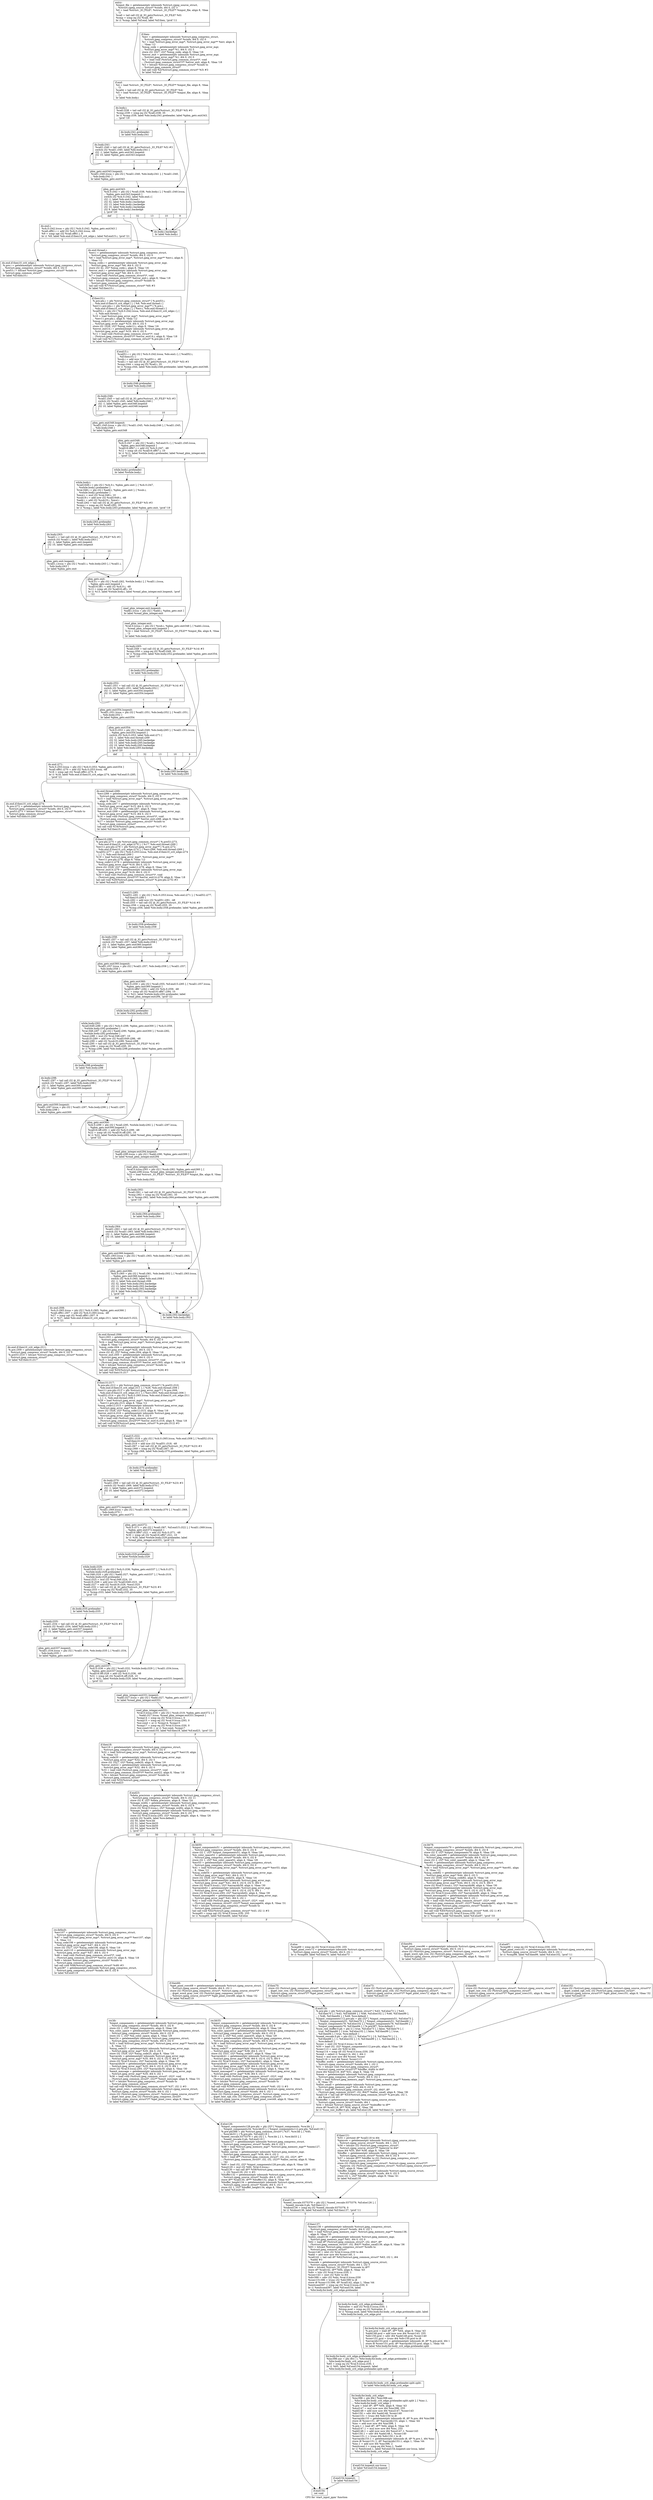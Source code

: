 digraph "CFG for 'start_input_ppm' function" {
	label="CFG for 'start_input_ppm' function";

	Node0x57e4550 [shape=record,label="{entry:\l  %input_file = getelementptr inbounds %struct.cjpeg_source_struct,\l... %struct.cjpeg_source_struct* %sinfo, i64 0, i32 3\l  %0 = load %struct._IO_FILE*, %struct._IO_FILE** %input_file, align 8, !tbaa\l... !3\l  %call = tail call i32 @_IO_getc(%struct._IO_FILE* %0)\l  %cmp = icmp eq i32 %call, 80\l  br i1 %cmp, label %if.end, label %if.then, !prof !11\l|{<s0>T|<s1>F}}"];
	Node0x57e4550:s0 -> Node0x57e5f10;
	Node0x57e4550:s1 -> Node0x57e5fc0;
	Node0x57e5fc0 [shape=record,label="{if.then:                                          \l  %err = getelementptr inbounds %struct.jpeg_compress_struct,\l... %struct.jpeg_compress_struct* %cinfo, i64 0, i32 0\l  %1 = load %struct.jpeg_error_mgr*, %struct.jpeg_error_mgr** %err, align 8,\l... !tbaa !12\l  %msg_code = getelementptr inbounds %struct.jpeg_error_mgr,\l... %struct.jpeg_error_mgr* %1, i64 0, i32 5\l  store i32 1027, i32* %msg_code, align 8, !tbaa !16\l  %error_exit = getelementptr inbounds %struct.jpeg_error_mgr,\l... %struct.jpeg_error_mgr* %1, i64 0, i32 0\l  %2 = load void (%struct.jpeg_common_struct*)*, void\l... (%struct.jpeg_common_struct*)** %error_exit, align 8, !tbaa !18\l  %3 = bitcast %struct.jpeg_compress_struct* %cinfo to\l... %struct.jpeg_common_struct*\l  tail call void %2(%struct.jpeg_common_struct* %3) #3\l  br label %if.end\l}"];
	Node0x57e5fc0 -> Node0x57e5f10;
	Node0x57e5f10 [shape=record,label="{if.end:                                           \l  %4 = load %struct._IO_FILE*, %struct._IO_FILE** %input_file, align 8, !tbaa\l... !3\l  %call4 = tail call i32 @_IO_getc(%struct._IO_FILE* %4)\l  %5 = load %struct._IO_FILE*, %struct._IO_FILE** %input_file, align 8, !tbaa\l... !3\l  br label %do.body.i\l}"];
	Node0x57e5f10 -> Node0x57e7330;
	Node0x57e7330 [shape=record,label="{do.body.i:                                        \l  %call.i338 = tail call i32 @_IO_getc(%struct._IO_FILE* %5) #3\l  %cmp.i339 = icmp eq i32 %call.i338, 35\l  br i1 %cmp.i339, label %do.body.i341.preheader, label %pbm_getc.exit343,\l... !prof !19\l|{<s0>T|<s1>F}}"];
	Node0x57e7330:s0 -> Node0x57e7770;
	Node0x57e7330:s1 -> Node0x57e77f0;
	Node0x57e7770 [shape=record,label="{do.body.i341.preheader:                           \l  br label %do.body.i341\l}"];
	Node0x57e7770 -> Node0x57e7ab0;
	Node0x57e7ab0 [shape=record,label="{do.body.i341:                                     \l  %call1.i340 = tail call i32 @_IO_getc(%struct._IO_FILE* %5) #3\l  switch i32 %call1.i340, label %do.body.i341 [\l    i32 -1, label %pbm_getc.exit343.loopexit\l    i32 10, label %pbm_getc.exit343.loopexit\l  ]\l|{<s0>def|<s1>-1|<s2>10}}"];
	Node0x57e7ab0:s0 -> Node0x57e7ab0;
	Node0x57e7ab0:s1 -> Node0x57e7d00;
	Node0x57e7ab0:s2 -> Node0x57e7d00;
	Node0x57e7d00 [shape=record,label="{pbm_getc.exit343.loopexit:                        \l  %call1.i340.lcssa = phi i32 [ %call1.i340, %do.body.i341 ], [ %call1.i340,\l... %do.body.i341 ]\l  br label %pbm_getc.exit343\l}"];
	Node0x57e7d00 -> Node0x57e77f0;
	Node0x57e77f0 [shape=record,label="{pbm_getc.exit343:                                 \l  %ch.0.i342 = phi i32 [ %call.i338, %do.body.i ], [ %call1.i340.lcssa,\l... %pbm_getc.exit343.loopexit ]\l  switch i32 %ch.0.i342, label %do.end.i [\l    i32 -1, label %do.end.thread.i\l    i32 32, label %do.body.i.backedge\l    i32 13, label %do.body.i.backedge\l    i32 10, label %do.body.i.backedge\l    i32 9, label %do.body.i.backedge\l  ], !prof !20\l|{<s0>def|<s1>-1|<s2>32|<s3>13|<s4>10|<s5>9}}"];
	Node0x57e77f0:s0 -> Node0x57e8060;
	Node0x57e77f0:s1 -> Node0x57e8110;
	Node0x57e77f0:s2 -> Node0x57e8260;
	Node0x57e77f0:s3 -> Node0x57e8260;
	Node0x57e77f0:s4 -> Node0x57e8260;
	Node0x57e77f0:s5 -> Node0x57e8260;
	Node0x57e8260 [shape=record,label="{do.body.i.backedge:                               \l  br label %do.body.i\l}"];
	Node0x57e8260 -> Node0x57e7330;
	Node0x57e8110 [shape=record,label="{do.end.thread.i:                                  \l  %err.i = getelementptr inbounds %struct.jpeg_compress_struct,\l... %struct.jpeg_compress_struct* %cinfo, i64 0, i32 0\l  %6 = load %struct.jpeg_error_mgr*, %struct.jpeg_error_mgr** %err.i, align 8,\l... !tbaa !12\l  %msg_code.i = getelementptr inbounds %struct.jpeg_error_mgr,\l... %struct.jpeg_error_mgr* %6, i64 0, i32 5\l  store i32 42, i32* %msg_code.i, align 8, !tbaa !16\l  %error_exit.i = getelementptr inbounds %struct.jpeg_error_mgr,\l... %struct.jpeg_error_mgr* %6, i64 0, i32 0\l  %7 = load void (%struct.jpeg_common_struct*)*, void\l... (%struct.jpeg_common_struct*)** %error_exit.i, align 8, !tbaa !18\l  %8 = bitcast %struct.jpeg_compress_struct* %cinfo to\l... %struct.jpeg_common_struct*\l  tail call void %7(%struct.jpeg_common_struct* %8) #3\l  br label %if.then10.i\l}"];
	Node0x57e8110 -> Node0x57e9ed0;
	Node0x57e8060 [shape=record,label="{do.end.i:                                         \l  %ch.0.i342.lcssa = phi i32 [ %ch.0.i342, %pbm_getc.exit343 ]\l  %call.off41.i = add i32 %ch.0.i342.lcssa, -48\l  %9 = icmp ugt i32 %call.off41.i, 9\l  br i1 %9, label %do.end.if.then10_crit_edge.i, label %if.end15.i, !prof !21\l|{<s0>T|<s1>F}}"];
	Node0x57e8060:s0 -> Node0x57ea210;
	Node0x57e8060:s1 -> Node0x57ea330;
	Node0x57ea210 [shape=record,label="{do.end.if.then10_crit_edge.i:                     \l  %.pre.i = getelementptr inbounds %struct.jpeg_compress_struct,\l... %struct.jpeg_compress_struct* %cinfo, i64 0, i32 0\l  %.pre53.i = bitcast %struct.jpeg_compress_struct* %cinfo to\l... %struct.jpeg_common_struct*\l  br label %if.then10.i\l}"];
	Node0x57ea210 -> Node0x57e9ed0;
	Node0x57e9ed0 [shape=record,label="{if.then10.i:                                      \l  %.pre-phi.i = phi %struct.jpeg_common_struct* [ %.pre53.i,\l... %do.end.if.then10_crit_edge.i ], [ %8, %do.end.thread.i ]\l  %err11.pre-phi.i = phi %struct.jpeg_error_mgr** [ %.pre.i,\l... %do.end.if.then10_crit_edge.i ], [ %err.i, %do.end.thread.i ]\l  %call52.i = phi i32 [ %ch.0.i342.lcssa, %do.end.if.then10_crit_edge.i ], [\l... -1, %do.end.thread.i ]\l  %10 = load %struct.jpeg_error_mgr*, %struct.jpeg_error_mgr**\l... %err11.pre-phi.i, align 8, !tbaa !12\l  %msg_code12.i = getelementptr inbounds %struct.jpeg_error_mgr,\l... %struct.jpeg_error_mgr* %10, i64 0, i32 5\l  store i32 1026, i32* %msg_code12.i, align 8, !tbaa !16\l  %error_exit14.i = getelementptr inbounds %struct.jpeg_error_mgr,\l... %struct.jpeg_error_mgr* %10, i64 0, i32 0\l  %11 = load void (%struct.jpeg_common_struct*)*, void\l... (%struct.jpeg_common_struct*)** %error_exit14.i, align 8, !tbaa !18\l  tail call void %11(%struct.jpeg_common_struct* %.pre-phi.i) #3\l  br label %if.end15.i\l}"];
	Node0x57e9ed0 -> Node0x57ea330;
	Node0x57ea330 [shape=record,label="{if.end15.i:                                       \l  %call51.i = phi i32 [ %ch.0.i342.lcssa, %do.end.i ], [ %call52.i,\l... %if.then10.i ]\l  %sub.i = add nsw i32 %call51.i, -48\l  %call.i = tail call i32 @_IO_getc(%struct._IO_FILE* %5) #3\l  %cmp.i344 = icmp eq i32 %call.i, 35\l  br i1 %cmp.i344, label %do.body.i346.preheader, label %pbm_getc.exit348,\l... !prof !19\l|{<s0>T|<s1>F}}"];
	Node0x57ea330:s0 -> Node0x57eb490;
	Node0x57ea330:s1 -> Node0x57eb590;
	Node0x57eb490 [shape=record,label="{do.body.i346.preheader:                           \l  br label %do.body.i346\l}"];
	Node0x57eb490 -> Node0x57ebd30;
	Node0x57ebd30 [shape=record,label="{do.body.i346:                                     \l  %call1.i345 = tail call i32 @_IO_getc(%struct._IO_FILE* %5) #3\l  switch i32 %call1.i345, label %do.body.i346 [\l    i32 -1, label %pbm_getc.exit348.loopexit\l    i32 10, label %pbm_getc.exit348.loopexit\l  ]\l|{<s0>def|<s1>-1|<s2>10}}"];
	Node0x57ebd30:s0 -> Node0x57ebd30;
	Node0x57ebd30:s1 -> Node0x57ebf40;
	Node0x57ebd30:s2 -> Node0x57ebf40;
	Node0x57ebf40 [shape=record,label="{pbm_getc.exit348.loopexit:                        \l  %call1.i345.lcssa = phi i32 [ %call1.i345, %do.body.i346 ], [ %call1.i345,\l... %do.body.i346 ]\l  br label %pbm_getc.exit348\l}"];
	Node0x57ebf40 -> Node0x57eb590;
	Node0x57eb590 [shape=record,label="{pbm_getc.exit348:                                 \l  %ch.0.i347 = phi i32 [ %call.i, %if.end15.i ], [ %call1.i345.lcssa,\l... %pbm_getc.exit348.loopexit ]\l  %call16.off47.i = add i32 %ch.0.i347, -48\l  %12 = icmp ult i32 %call16.off47.i, 10\l  br i1 %12, label %while.body.i.preheader, label %read_pbm_integer.exit,\l... !prof !22\l|{<s0>T|<s1>F}}"];
	Node0x57eb590:s0 -> Node0x57ec6a0;
	Node0x57eb590:s1 -> Node0x57ec780;
	Node0x57ec6a0 [shape=record,label="{while.body.i.preheader:                           \l  br label %while.body.i\l}"];
	Node0x57ec6a0 -> Node0x57eca20;
	Node0x57eca20 [shape=record,label="{while.body.i:                                     \l  %call1649.i = phi i32 [ %ch.0.i, %pbm_getc.exit ], [ %ch.0.i347,\l... %while.body.i.preheader ]\l  %val.048.i = phi i32 [ %add.i, %pbm_getc.exit ], [ %sub.i,\l... %while.body.i.preheader ]\l  %mul.i = mul i32 %val.048.i, 10\l  %sub19.i = add nsw i32 %call1649.i, -48\l  %add.i = add i32 %sub19.i, %mul.i\l  %call.i262 = tail call i32 @_IO_getc(%struct._IO_FILE* %5) #3\l  %cmp.i = icmp eq i32 %call.i262, 35\l  br i1 %cmp.i, label %do.body.i263.preheader, label %pbm_getc.exit, !prof !19\l|{<s0>T|<s1>F}}"];
	Node0x57eca20:s0 -> Node0x57ed200;
	Node0x57eca20:s1 -> Node0x57ecb10;
	Node0x57ed200 [shape=record,label="{do.body.i263.preheader:                           \l  br label %do.body.i263\l}"];
	Node0x57ed200 -> Node0x57ed330;
	Node0x57ed330 [shape=record,label="{do.body.i263:                                     \l  %call1.i = tail call i32 @_IO_getc(%struct._IO_FILE* %5) #3\l  switch i32 %call1.i, label %do.body.i263 [\l    i32 -1, label %pbm_getc.exit.loopexit\l    i32 10, label %pbm_getc.exit.loopexit\l  ]\l|{<s0>def|<s1>-1|<s2>10}}"];
	Node0x57ed330:s0 -> Node0x57ed330;
	Node0x57ed330:s1 -> Node0x57ed510;
	Node0x57ed330:s2 -> Node0x57ed510;
	Node0x57ed510 [shape=record,label="{pbm_getc.exit.loopexit:                           \l  %call1.i.lcssa = phi i32 [ %call1.i, %do.body.i263 ], [ %call1.i,\l... %do.body.i263 ]\l  br label %pbm_getc.exit\l}"];
	Node0x57ed510 -> Node0x57ecb10;
	Node0x57ecb10 [shape=record,label="{pbm_getc.exit:                                    \l  %ch.0.i = phi i32 [ %call.i262, %while.body.i ], [ %call1.i.lcssa,\l... %pbm_getc.exit.loopexit ]\l  %call16.off.i = add i32 %ch.0.i, -48\l  %13 = icmp ult i32 %call16.off.i, 10\l  br i1 %13, label %while.body.i, label %read_pbm_integer.exit.loopexit, !prof\l... !22\l|{<s0>T|<s1>F}}"];
	Node0x57ecb10:s0 -> Node0x57eca20;
	Node0x57ecb10:s1 -> Node0x57ed910;
	Node0x57ed910 [shape=record,label="{read_pbm_integer.exit.loopexit:                   \l  %add.i.lcssa = phi i32 [ %add.i, %pbm_getc.exit ]\l  br label %read_pbm_integer.exit\l}"];
	Node0x57ed910 -> Node0x57ec780;
	Node0x57ec780 [shape=record,label="{read_pbm_integer.exit:                            \l  %val.0.lcssa.i = phi i32 [ %sub.i, %pbm_getc.exit348 ], [ %add.i.lcssa,\l... %read_pbm_integer.exit.loopexit ]\l  %14 = load %struct._IO_FILE*, %struct._IO_FILE** %input_file, align 8, !tbaa\l... !3\l  br label %do.body.i265\l}"];
	Node0x57ec780 -> Node0x57ee170;
	Node0x57ee170 [shape=record,label="{do.body.i265:                                     \l  %call.i349 = tail call i32 @_IO_getc(%struct._IO_FILE* %14) #3\l  %cmp.i350 = icmp eq i32 %call.i349, 35\l  br i1 %cmp.i350, label %do.body.i352.preheader, label %pbm_getc.exit354,\l... !prof !19\l|{<s0>T|<s1>F}}"];
	Node0x57ee170:s0 -> Node0x57ee470;
	Node0x57ee170:s1 -> Node0x57ee4f0;
	Node0x57ee470 [shape=record,label="{do.body.i352.preheader:                           \l  br label %do.body.i352\l}"];
	Node0x57ee470 -> Node0x57ee680;
	Node0x57ee680 [shape=record,label="{do.body.i352:                                     \l  %call1.i351 = tail call i32 @_IO_getc(%struct._IO_FILE* %14) #3\l  switch i32 %call1.i351, label %do.body.i352 [\l    i32 -1, label %pbm_getc.exit354.loopexit\l    i32 10, label %pbm_getc.exit354.loopexit\l  ]\l|{<s0>def|<s1>-1|<s2>10}}"];
	Node0x57ee680:s0 -> Node0x57ee680;
	Node0x57ee680:s1 -> Node0x57ee890;
	Node0x57ee680:s2 -> Node0x57ee890;
	Node0x57ee890 [shape=record,label="{pbm_getc.exit354.loopexit:                        \l  %call1.i351.lcssa = phi i32 [ %call1.i351, %do.body.i352 ], [ %call1.i351,\l... %do.body.i352 ]\l  br label %pbm_getc.exit354\l}"];
	Node0x57ee890 -> Node0x57ee4f0;
	Node0x57ee4f0 [shape=record,label="{pbm_getc.exit354:                                 \l  %ch.0.i353 = phi i32 [ %call.i349, %do.body.i265 ], [ %call1.i351.lcssa,\l... %pbm_getc.exit354.loopexit ]\l  switch i32 %ch.0.i353, label %do.end.i271 [\l    i32 -1, label %do.end.thread.i269\l    i32 32, label %do.body.i265.backedge\l    i32 13, label %do.body.i265.backedge\l    i32 10, label %do.body.i265.backedge\l    i32 9, label %do.body.i265.backedge\l  ], !prof !20\l|{<s0>def|<s1>-1|<s2>32|<s3>13|<s4>10|<s5>9}}"];
	Node0x57ee4f0:s0 -> Node0x57eebb0;
	Node0x57ee4f0:s1 -> Node0x57eec90;
	Node0x57ee4f0:s2 -> Node0x57ea860;
	Node0x57ee4f0:s3 -> Node0x57ea860;
	Node0x57ee4f0:s4 -> Node0x57ea860;
	Node0x57ee4f0:s5 -> Node0x57ea860;
	Node0x57ea860 [shape=record,label="{do.body.i265.backedge:                            \l  br label %do.body.i265\l}"];
	Node0x57ea860 -> Node0x57ee170;
	Node0x57eec90 [shape=record,label="{do.end.thread.i269:                               \l  %err.i266 = getelementptr inbounds %struct.jpeg_compress_struct,\l... %struct.jpeg_compress_struct* %cinfo, i64 0, i32 0\l  %15 = load %struct.jpeg_error_mgr*, %struct.jpeg_error_mgr** %err.i266,\l... align 8, !tbaa !12\l  %msg_code.i267 = getelementptr inbounds %struct.jpeg_error_mgr,\l... %struct.jpeg_error_mgr* %15, i64 0, i32 5\l  store i32 42, i32* %msg_code.i267, align 8, !tbaa !16\l  %error_exit.i268 = getelementptr inbounds %struct.jpeg_error_mgr,\l... %struct.jpeg_error_mgr* %15, i64 0, i32 0\l  %16 = load void (%struct.jpeg_common_struct*)*, void\l... (%struct.jpeg_common_struct*)** %error_exit.i268, align 8, !tbaa !18\l  %17 = bitcast %struct.jpeg_compress_struct* %cinfo to\l... %struct.jpeg_common_struct*\l  tail call void %16(%struct.jpeg_common_struct* %17) #3\l  br label %if.then10.i280\l}"];
	Node0x57eec90 -> Node0x57f0330;
	Node0x57eebb0 [shape=record,label="{do.end.i271:                                      \l  %ch.0.i353.lcssa = phi i32 [ %ch.0.i353, %pbm_getc.exit354 ]\l  %call.off41.i270 = add i32 %ch.0.i353.lcssa, -48\l  %18 = icmp ugt i32 %call.off41.i270, 9\l  br i1 %18, label %do.end.if.then10_crit_edge.i274, label %if.end15.i285,\l... !prof !21\l|{<s0>T|<s1>F}}"];
	Node0x57eebb0:s0 -> Node0x57f05a0;
	Node0x57eebb0:s1 -> Node0x57f06c0;
	Node0x57f05a0 [shape=record,label="{do.end.if.then10_crit_edge.i274:                  \l  %.pre.i272 = getelementptr inbounds %struct.jpeg_compress_struct,\l... %struct.jpeg_compress_struct* %cinfo, i64 0, i32 0\l  %.pre53.i273 = bitcast %struct.jpeg_compress_struct* %cinfo to\l... %struct.jpeg_common_struct*\l  br label %if.then10.i280\l}"];
	Node0x57f05a0 -> Node0x57f0330;
	Node0x57f0330 [shape=record,label="{if.then10.i280:                                   \l  %.pre-phi.i275 = phi %struct.jpeg_common_struct* [ %.pre53.i273,\l... %do.end.if.then10_crit_edge.i274 ], [ %17, %do.end.thread.i269 ]\l  %err11.pre-phi.i276 = phi %struct.jpeg_error_mgr** [ %.pre.i272,\l... %do.end.if.then10_crit_edge.i274 ], [ %err.i266, %do.end.thread.i269 ]\l  %call52.i277 = phi i32 [ %ch.0.i353.lcssa, %do.end.if.then10_crit_edge.i274\l... ], [ -1, %do.end.thread.i269 ]\l  %19 = load %struct.jpeg_error_mgr*, %struct.jpeg_error_mgr**\l... %err11.pre-phi.i276, align 8, !tbaa !12\l  %msg_code12.i278 = getelementptr inbounds %struct.jpeg_error_mgr,\l... %struct.jpeg_error_mgr* %19, i64 0, i32 5\l  store i32 1026, i32* %msg_code12.i278, align 8, !tbaa !16\l  %error_exit14.i279 = getelementptr inbounds %struct.jpeg_error_mgr,\l... %struct.jpeg_error_mgr* %19, i64 0, i32 0\l  %20 = load void (%struct.jpeg_common_struct*)*, void\l... (%struct.jpeg_common_struct*)** %error_exit14.i279, align 8, !tbaa !18\l  tail call void %20(%struct.jpeg_common_struct* %.pre-phi.i275) #3\l  br label %if.end15.i285\l}"];
	Node0x57f0330 -> Node0x57f06c0;
	Node0x57f06c0 [shape=record,label="{if.end15.i285:                                    \l  %call51.i281 = phi i32 [ %ch.0.i353.lcssa, %do.end.i271 ], [ %call52.i277,\l... %if.then10.i280 ]\l  %sub.i282 = add nsw i32 %call51.i281, -48\l  %call.i355 = tail call i32 @_IO_getc(%struct._IO_FILE* %14) #3\l  %cmp.i356 = icmp eq i32 %call.i355, 35\l  br i1 %cmp.i356, label %do.body.i358.preheader, label %pbm_getc.exit360,\l... !prof !19\l|{<s0>T|<s1>F}}"];
	Node0x57f06c0:s0 -> Node0x57f1f00;
	Node0x57f06c0:s1 -> Node0x57f1fe0;
	Node0x57f1f00 [shape=record,label="{do.body.i358.preheader:                           \l  br label %do.body.i358\l}"];
	Node0x57f1f00 -> Node0x57f2170;
	Node0x57f2170 [shape=record,label="{do.body.i358:                                     \l  %call1.i357 = tail call i32 @_IO_getc(%struct._IO_FILE* %14) #3\l  switch i32 %call1.i357, label %do.body.i358 [\l    i32 -1, label %pbm_getc.exit360.loopexit\l    i32 10, label %pbm_getc.exit360.loopexit\l  ]\l|{<s0>def|<s1>-1|<s2>10}}"];
	Node0x57f2170:s0 -> Node0x57f2170;
	Node0x57f2170:s1 -> Node0x57f2380;
	Node0x57f2170:s2 -> Node0x57f2380;
	Node0x57f2380 [shape=record,label="{pbm_getc.exit360.loopexit:                        \l  %call1.i357.lcssa = phi i32 [ %call1.i357, %do.body.i358 ], [ %call1.i357,\l... %do.body.i358 ]\l  br label %pbm_getc.exit360\l}"];
	Node0x57f2380 -> Node0x57f1fe0;
	Node0x57f1fe0 [shape=record,label="{pbm_getc.exit360:                                 \l  %ch.0.i359 = phi i32 [ %call.i355, %if.end15.i285 ], [ %call1.i357.lcssa,\l... %pbm_getc.exit360.loopexit ]\l  %call16.off47.i284 = add i32 %ch.0.i359, -48\l  %21 = icmp ult i32 %call16.off47.i284, 10\l  br i1 %21, label %while.body.i292.preheader, label\l... %read_pbm_integer.exit294, !prof !22\l|{<s0>T|<s1>F}}"];
	Node0x57f1fe0:s0 -> Node0x57f2800;
	Node0x57f1fe0:s1 -> Node0x57f2920;
	Node0x57f2800 [shape=record,label="{while.body.i292.preheader:                        \l  br label %while.body.i292\l}"];
	Node0x57f2800 -> Node0x57f2ad0;
	Node0x57f2ad0 [shape=record,label="{while.body.i292:                                  \l  %call1649.i286 = phi i32 [ %ch.0.i299, %pbm_getc.exit300 ], [ %ch.0.i359,\l... %while.body.i292.preheader ]\l  %val.048.i287 = phi i32 [ %add.i290, %pbm_getc.exit300 ], [ %sub.i282,\l... %while.body.i292.preheader ]\l  %mul.i288 = mul i32 %val.048.i287, 10\l  %sub19.i289 = add nsw i32 %call1649.i286, -48\l  %add.i290 = add i32 %sub19.i289, %mul.i288\l  %call.i295 = tail call i32 @_IO_getc(%struct._IO_FILE* %14) #3\l  %cmp.i296 = icmp eq i32 %call.i295, 35\l  br i1 %cmp.i296, label %do.body.i298.preheader, label %pbm_getc.exit300,\l... !prof !19\l|{<s0>T|<s1>F}}"];
	Node0x57f2ad0:s0 -> Node0x57f32c0;
	Node0x57f2ad0:s1 -> Node0x57f2bc0;
	Node0x57f32c0 [shape=record,label="{do.body.i298.preheader:                           \l  br label %do.body.i298\l}"];
	Node0x57f32c0 -> Node0x57f33d0;
	Node0x57f33d0 [shape=record,label="{do.body.i298:                                     \l  %call1.i297 = tail call i32 @_IO_getc(%struct._IO_FILE* %14) #3\l  switch i32 %call1.i297, label %do.body.i298 [\l    i32 -1, label %pbm_getc.exit300.loopexit\l    i32 10, label %pbm_getc.exit300.loopexit\l  ]\l|{<s0>def|<s1>-1|<s2>10}}"];
	Node0x57f33d0:s0 -> Node0x57f33d0;
	Node0x57f33d0:s1 -> Node0x57f35e0;
	Node0x57f33d0:s2 -> Node0x57f35e0;
	Node0x57f35e0 [shape=record,label="{pbm_getc.exit300.loopexit:                        \l  %call1.i297.lcssa = phi i32 [ %call1.i297, %do.body.i298 ], [ %call1.i297,\l... %do.body.i298 ]\l  br label %pbm_getc.exit300\l}"];
	Node0x57f35e0 -> Node0x57f2bc0;
	Node0x57f2bc0 [shape=record,label="{pbm_getc.exit300:                                 \l  %ch.0.i299 = phi i32 [ %call.i295, %while.body.i292 ], [ %call1.i297.lcssa,\l... %pbm_getc.exit300.loopexit ]\l  %call16.off.i291 = add i32 %ch.0.i299, -48\l  %22 = icmp ult i32 %call16.off.i291, 10\l  br i1 %22, label %while.body.i292, label %read_pbm_integer.exit294.loopexit,\l... !prof !22\l|{<s0>T|<s1>F}}"];
	Node0x57f2bc0:s0 -> Node0x57f2ad0;
	Node0x57f2bc0:s1 -> Node0x57f39c0;
	Node0x57f39c0 [shape=record,label="{read_pbm_integer.exit294.loopexit:                \l  %add.i290.lcssa = phi i32 [ %add.i290, %pbm_getc.exit300 ]\l  br label %read_pbm_integer.exit294\l}"];
	Node0x57f39c0 -> Node0x57f2920;
	Node0x57f2920 [shape=record,label="{read_pbm_integer.exit294:                         \l  %val.0.lcssa.i293 = phi i32 [ %sub.i282, %pbm_getc.exit360 ], [\l... %add.i290.lcssa, %read_pbm_integer.exit294.loopexit ]\l  %23 = load %struct._IO_FILE*, %struct._IO_FILE** %input_file, align 8, !tbaa\l... !3\l  br label %do.body.i302\l}"];
	Node0x57f2920 -> Node0x57f3c10;
	Node0x57f3c10 [shape=record,label="{do.body.i302:                                     \l  %call.i361 = tail call i32 @_IO_getc(%struct._IO_FILE* %23) #3\l  %cmp.i362 = icmp eq i32 %call.i361, 35\l  br i1 %cmp.i362, label %do.body.i364.preheader, label %pbm_getc.exit366,\l... !prof !19\l|{<s0>T|<s1>F}}"];
	Node0x57f3c10:s0 -> Node0x57f3ee0;
	Node0x57f3c10:s1 -> Node0x57f3f60;
	Node0x57f3ee0 [shape=record,label="{do.body.i364.preheader:                           \l  br label %do.body.i364\l}"];
	Node0x57f3ee0 -> Node0x57f40f0;
	Node0x57f40f0 [shape=record,label="{do.body.i364:                                     \l  %call1.i363 = tail call i32 @_IO_getc(%struct._IO_FILE* %23) #3\l  switch i32 %call1.i363, label %do.body.i364 [\l    i32 -1, label %pbm_getc.exit366.loopexit\l    i32 10, label %pbm_getc.exit366.loopexit\l  ]\l|{<s0>def|<s1>-1|<s2>10}}"];
	Node0x57f40f0:s0 -> Node0x57f40f0;
	Node0x57f40f0:s1 -> Node0x57f4300;
	Node0x57f40f0:s2 -> Node0x57f4300;
	Node0x57f4300 [shape=record,label="{pbm_getc.exit366.loopexit:                        \l  %call1.i363.lcssa = phi i32 [ %call1.i363, %do.body.i364 ], [ %call1.i363,\l... %do.body.i364 ]\l  br label %pbm_getc.exit366\l}"];
	Node0x57f4300 -> Node0x57f3f60;
	Node0x57f3f60 [shape=record,label="{pbm_getc.exit366:                                 \l  %ch.0.i365 = phi i32 [ %call.i361, %do.body.i302 ], [ %call1.i363.lcssa,\l... %pbm_getc.exit366.loopexit ]\l  switch i32 %ch.0.i365, label %do.end.i308 [\l    i32 -1, label %do.end.thread.i306\l    i32 32, label %do.body.i302.backedge\l    i32 13, label %do.body.i302.backedge\l    i32 10, label %do.body.i302.backedge\l    i32 9, label %do.body.i302.backedge\l  ], !prof !20\l|{<s0>def|<s1>-1|<s2>32|<s3>13|<s4>10|<s5>9}}"];
	Node0x57f3f60:s0 -> Node0x57f4620;
	Node0x57f3f60:s1 -> Node0x57f4700;
	Node0x57f3f60:s2 -> Node0x57f47e0;
	Node0x57f3f60:s3 -> Node0x57f47e0;
	Node0x57f3f60:s4 -> Node0x57f47e0;
	Node0x57f3f60:s5 -> Node0x57f47e0;
	Node0x57f47e0 [shape=record,label="{do.body.i302.backedge:                            \l  br label %do.body.i302\l}"];
	Node0x57f47e0 -> Node0x57f3c10;
	Node0x57f4700 [shape=record,label="{do.end.thread.i306:                               \l  %err.i303 = getelementptr inbounds %struct.jpeg_compress_struct,\l... %struct.jpeg_compress_struct* %cinfo, i64 0, i32 0\l  %24 = load %struct.jpeg_error_mgr*, %struct.jpeg_error_mgr** %err.i303,\l... align 8, !tbaa !12\l  %msg_code.i304 = getelementptr inbounds %struct.jpeg_error_mgr,\l... %struct.jpeg_error_mgr* %24, i64 0, i32 5\l  store i32 42, i32* %msg_code.i304, align 8, !tbaa !16\l  %error_exit.i305 = getelementptr inbounds %struct.jpeg_error_mgr,\l... %struct.jpeg_error_mgr* %24, i64 0, i32 0\l  %25 = load void (%struct.jpeg_common_struct*)*, void\l... (%struct.jpeg_common_struct*)** %error_exit.i305, align 8, !tbaa !18\l  %26 = bitcast %struct.jpeg_compress_struct* %cinfo to\l... %struct.jpeg_common_struct*\l  tail call void %25(%struct.jpeg_common_struct* %26) #3\l  br label %if.then10.i317\l}"];
	Node0x57f4700 -> Node0x57f4eb0;
	Node0x57f4620 [shape=record,label="{do.end.i308:                                      \l  %ch.0.i365.lcssa = phi i32 [ %ch.0.i365, %pbm_getc.exit366 ]\l  %call.off41.i307 = add i32 %ch.0.i365.lcssa, -48\l  %27 = icmp ugt i32 %call.off41.i307, 9\l  br i1 %27, label %do.end.if.then10_crit_edge.i311, label %if.end15.i322,\l... !prof !21\l|{<s0>T|<s1>F}}"];
	Node0x57f4620:s0 -> Node0x57f5180;
	Node0x57f4620:s1 -> Node0x57f52a0;
	Node0x57f5180 [shape=record,label="{do.end.if.then10_crit_edge.i311:                  \l  %.pre.i309 = getelementptr inbounds %struct.jpeg_compress_struct,\l... %struct.jpeg_compress_struct* %cinfo, i64 0, i32 0\l  %.pre53.i310 = bitcast %struct.jpeg_compress_struct* %cinfo to\l... %struct.jpeg_common_struct*\l  br label %if.then10.i317\l}"];
	Node0x57f5180 -> Node0x57f4eb0;
	Node0x57f4eb0 [shape=record,label="{if.then10.i317:                                   \l  %.pre-phi.i312 = phi %struct.jpeg_common_struct* [ %.pre53.i310,\l... %do.end.if.then10_crit_edge.i311 ], [ %26, %do.end.thread.i306 ]\l  %err11.pre-phi.i313 = phi %struct.jpeg_error_mgr** [ %.pre.i309,\l... %do.end.if.then10_crit_edge.i311 ], [ %err.i303, %do.end.thread.i306 ]\l  %call52.i314 = phi i32 [ %ch.0.i365.lcssa, %do.end.if.then10_crit_edge.i311\l... ], [ -1, %do.end.thread.i306 ]\l  %28 = load %struct.jpeg_error_mgr*, %struct.jpeg_error_mgr**\l... %err11.pre-phi.i313, align 8, !tbaa !12\l  %msg_code12.i315 = getelementptr inbounds %struct.jpeg_error_mgr,\l... %struct.jpeg_error_mgr* %28, i64 0, i32 5\l  store i32 1026, i32* %msg_code12.i315, align 8, !tbaa !16\l  %error_exit14.i316 = getelementptr inbounds %struct.jpeg_error_mgr,\l... %struct.jpeg_error_mgr* %28, i64 0, i32 0\l  %29 = load void (%struct.jpeg_common_struct*)*, void\l... (%struct.jpeg_common_struct*)** %error_exit14.i316, align 8, !tbaa !18\l  tail call void %29(%struct.jpeg_common_struct* %.pre-phi.i312) #3\l  br label %if.end15.i322\l}"];
	Node0x57f4eb0 -> Node0x57f52a0;
	Node0x57f52a0 [shape=record,label="{if.end15.i322:                                    \l  %call51.i318 = phi i32 [ %ch.0.i365.lcssa, %do.end.i308 ], [ %call52.i314,\l... %if.then10.i317 ]\l  %sub.i319 = add nsw i32 %call51.i318, -48\l  %call.i367 = tail call i32 @_IO_getc(%struct._IO_FILE* %23) #3\l  %cmp.i368 = icmp eq i32 %call.i367, 35\l  br i1 %cmp.i368, label %do.body.i370.preheader, label %pbm_getc.exit372,\l... !prof !19\l|{<s0>T|<s1>F}}"];
	Node0x57f52a0:s0 -> Node0x57e32f0;
	Node0x57f52a0:s1 -> Node0x57e33d0;
	Node0x57e32f0 [shape=record,label="{do.body.i370.preheader:                           \l  br label %do.body.i370\l}"];
	Node0x57e32f0 -> Node0x57e3560;
	Node0x57e3560 [shape=record,label="{do.body.i370:                                     \l  %call1.i369 = tail call i32 @_IO_getc(%struct._IO_FILE* %23) #3\l  switch i32 %call1.i369, label %do.body.i370 [\l    i32 -1, label %pbm_getc.exit372.loopexit\l    i32 10, label %pbm_getc.exit372.loopexit\l  ]\l|{<s0>def|<s1>-1|<s2>10}}"];
	Node0x57e3560:s0 -> Node0x57e3560;
	Node0x57e3560:s1 -> Node0x57e3770;
	Node0x57e3560:s2 -> Node0x57e3770;
	Node0x57e3770 [shape=record,label="{pbm_getc.exit372.loopexit:                        \l  %call1.i369.lcssa = phi i32 [ %call1.i369, %do.body.i370 ], [ %call1.i369,\l... %do.body.i370 ]\l  br label %pbm_getc.exit372\l}"];
	Node0x57e3770 -> Node0x57e33d0;
	Node0x57e33d0 [shape=record,label="{pbm_getc.exit372:                                 \l  %ch.0.i371 = phi i32 [ %call.i367, %if.end15.i322 ], [ %call1.i369.lcssa,\l... %pbm_getc.exit372.loopexit ]\l  %call16.off47.i321 = add i32 %ch.0.i371, -48\l  %30 = icmp ult i32 %call16.off47.i321, 10\l  br i1 %30, label %while.body.i329.preheader, label\l... %read_pbm_integer.exit331, !prof !22\l|{<s0>T|<s1>F}}"];
	Node0x57e33d0:s0 -> Node0x57e3bf0;
	Node0x57e33d0:s1 -> Node0x57e3d10;
	Node0x57e3bf0 [shape=record,label="{while.body.i329.preheader:                        \l  br label %while.body.i329\l}"];
	Node0x57e3bf0 -> Node0x57f7aa0;
	Node0x57f7aa0 [shape=record,label="{while.body.i329:                                  \l  %call1649.i323 = phi i32 [ %ch.0.i336, %pbm_getc.exit337 ], [ %ch.0.i371,\l... %while.body.i329.preheader ]\l  %val.048.i324 = phi i32 [ %add.i327, %pbm_getc.exit337 ], [ %sub.i319,\l... %while.body.i329.preheader ]\l  %mul.i325 = mul i32 %val.048.i324, 10\l  %sub19.i326 = add nsw i32 %call1649.i323, -48\l  %add.i327 = add i32 %sub19.i326, %mul.i325\l  %call.i332 = tail call i32 @_IO_getc(%struct._IO_FILE* %23) #3\l  %cmp.i333 = icmp eq i32 %call.i332, 35\l  br i1 %cmp.i333, label %do.body.i335.preheader, label %pbm_getc.exit337,\l... !prof !19\l|{<s0>T|<s1>F}}"];
	Node0x57f7aa0:s0 -> Node0x57ef240;
	Node0x57f7aa0:s1 -> Node0x57f7b90;
	Node0x57ef240 [shape=record,label="{do.body.i335.preheader:                           \l  br label %do.body.i335\l}"];
	Node0x57ef240 -> Node0x57ef350;
	Node0x57ef350 [shape=record,label="{do.body.i335:                                     \l  %call1.i334 = tail call i32 @_IO_getc(%struct._IO_FILE* %23) #3\l  switch i32 %call1.i334, label %do.body.i335 [\l    i32 -1, label %pbm_getc.exit337.loopexit\l    i32 10, label %pbm_getc.exit337.loopexit\l  ]\l|{<s0>def|<s1>-1|<s2>10}}"];
	Node0x57ef350:s0 -> Node0x57ef350;
	Node0x57ef350:s1 -> Node0x57ef560;
	Node0x57ef350:s2 -> Node0x57ef560;
	Node0x57ef560 [shape=record,label="{pbm_getc.exit337.loopexit:                        \l  %call1.i334.lcssa = phi i32 [ %call1.i334, %do.body.i335 ], [ %call1.i334,\l... %do.body.i335 ]\l  br label %pbm_getc.exit337\l}"];
	Node0x57ef560 -> Node0x57f7b90;
	Node0x57f7b90 [shape=record,label="{pbm_getc.exit337:                                 \l  %ch.0.i336 = phi i32 [ %call.i332, %while.body.i329 ], [ %call1.i334.lcssa,\l... %pbm_getc.exit337.loopexit ]\l  %call16.off.i328 = add i32 %ch.0.i336, -48\l  %31 = icmp ult i32 %call16.off.i328, 10\l  br i1 %31, label %while.body.i329, label %read_pbm_integer.exit331.loopexit,\l... !prof !22\l|{<s0>T|<s1>F}}"];
	Node0x57f7b90:s0 -> Node0x57f7aa0;
	Node0x57f7b90:s1 -> Node0x57ef940;
	Node0x57ef940 [shape=record,label="{read_pbm_integer.exit331.loopexit:                \l  %add.i327.lcssa = phi i32 [ %add.i327, %pbm_getc.exit337 ]\l  br label %read_pbm_integer.exit331\l}"];
	Node0x57ef940 -> Node0x57e3d10;
	Node0x57e3d10 [shape=record,label="{read_pbm_integer.exit331:                         \l  %val.0.lcssa.i330 = phi i32 [ %sub.i319, %pbm_getc.exit372 ], [\l... %add.i327.lcssa, %read_pbm_integer.exit331.loopexit ]\l  %cmp14 = icmp eq i32 %val.0.lcssa.i, 0\l  %cmp15 = icmp eq i32 %val.0.lcssa.i293, 0\l  %or.cond = or i1 %cmp14, %cmp15\l  %cmp17 = icmp eq i32 %val.0.lcssa.i330, 0\l  %or.cond155 = or i1 %or.cond, %cmp17\l  br i1 %or.cond155, label %if.then18, label %if.end23, !prof !23\l|{<s0>T|<s1>F}}"];
	Node0x57e3d10:s0 -> Node0x57f10c0;
	Node0x57e3d10:s1 -> Node0x57f11a0;
	Node0x57f10c0 [shape=record,label="{if.then18:                                        \l  %err19 = getelementptr inbounds %struct.jpeg_compress_struct,\l... %struct.jpeg_compress_struct* %cinfo, i64 0, i32 0\l  %32 = load %struct.jpeg_error_mgr*, %struct.jpeg_error_mgr** %err19, align\l... 8, !tbaa !12\l  %msg_code20 = getelementptr inbounds %struct.jpeg_error_mgr,\l... %struct.jpeg_error_mgr* %32, i64 0, i32 5\l  store i32 1027, i32* %msg_code20, align 8, !tbaa !16\l  %error_exit22 = getelementptr inbounds %struct.jpeg_error_mgr,\l... %struct.jpeg_error_mgr* %32, i64 0, i32 0\l  %33 = load void (%struct.jpeg_common_struct*)*, void\l... (%struct.jpeg_common_struct*)** %error_exit22, align 8, !tbaa !18\l  %34 = bitcast %struct.jpeg_compress_struct* %cinfo to\l... %struct.jpeg_common_struct*\l  tail call void %33(%struct.jpeg_common_struct* %34) #3\l  br label %if.end23\l}"];
	Node0x57f10c0 -> Node0x57f11a0;
	Node0x57f11a0 [shape=record,label="{if.end23:                                         \l  %data_precision = getelementptr inbounds %struct.jpeg_compress_struct,\l... %struct.jpeg_compress_struct* %cinfo, i64 0, i32 11\l  store i32 8, i32* %data_precision, align 8, !tbaa !24\l  %image_width = getelementptr inbounds %struct.jpeg_compress_struct,\l... %struct.jpeg_compress_struct* %cinfo, i64 0, i32 6\l  store i32 %val.0.lcssa.i, i32* %image_width, align 8, !tbaa !25\l  %image_height = getelementptr inbounds %struct.jpeg_compress_struct,\l... %struct.jpeg_compress_struct* %cinfo, i64 0, i32 7\l  store i32 %val.0.lcssa.i293, i32* %image_height, align 4, !tbaa !26\l  switch i32 %call4, label %sw.default [\l    i32 50, label %sw.bb\l    i32 51, label %sw.bb33\l    i32 53, label %sw.bb50\l    i32 54, label %sw.bb78\l  ], !prof !27\l|{<s0>def|<s1>50|<s2>51|<s3>53|<s4>54}}"];
	Node0x57f11a0:s0 -> Node0x57fbc40;
	Node0x57f11a0:s1 -> Node0x57fbcd0;
	Node0x57f11a0:s2 -> Node0x57fbde0;
	Node0x57f11a0:s3 -> Node0x57fbef0;
	Node0x57f11a0:s4 -> Node0x57fc000;
	Node0x57fbcd0 [shape=record,label="{sw.bb:                                            \l  %input_components = getelementptr inbounds %struct.jpeg_compress_struct,\l... %struct.jpeg_compress_struct* %cinfo, i64 0, i32 8\l  store i32 1, i32* %input_components, align 8, !tbaa !28\l  %in_color_space = getelementptr inbounds %struct.jpeg_compress_struct,\l... %struct.jpeg_compress_struct* %cinfo, i64 0, i32 9\l  store i32 1, i32* %in_color_space, align 4, !tbaa !29\l  %err24 = getelementptr inbounds %struct.jpeg_compress_struct,\l... %struct.jpeg_compress_struct* %cinfo, i64 0, i32 0\l  %35 = load %struct.jpeg_error_mgr*, %struct.jpeg_error_mgr** %err24, align\l... 8, !tbaa !12\l  %msg_code25 = getelementptr inbounds %struct.jpeg_error_mgr,\l... %struct.jpeg_error_mgr* %35, i64 0, i32 5\l  store i32 1029, i32* %msg_code25, align 8, !tbaa !16\l  %arrayidx = getelementptr inbounds %struct.jpeg_error_mgr,\l... %struct.jpeg_error_mgr* %35, i64 0, i32 6, i32 0, i64 0\l  store i32 %val.0.lcssa.i, i32* %arrayidx, align 4, !tbaa !30\l  %arrayidx30 = getelementptr inbounds %struct.jpeg_error_mgr,\l... %struct.jpeg_error_mgr* %35, i64 0, i32 6, i32 0, i64 1\l  store i32 %val.0.lcssa.i293, i32* %arrayidx30, align 4, !tbaa !30\l  %emit_message = getelementptr inbounds %struct.jpeg_error_mgr,\l... %struct.jpeg_error_mgr* %35, i64 0, i32 1\l  %36 = load void (%struct.jpeg_common_struct*, i32)*, void\l... (%struct.jpeg_common_struct*, i32)** %emit_message, align 8, !tbaa !31\l  %37 = bitcast %struct.jpeg_compress_struct* %cinfo to\l... %struct.jpeg_common_struct*\l  tail call void %36(%struct.jpeg_common_struct* %37, i32 1) #3\l  %get_pixel_rows = getelementptr inbounds %struct.cjpeg_source_struct,\l... %struct.cjpeg_source_struct* %sinfo, i64 0, i32 1\l  store i32 (%struct.jpeg_compress_struct*, %struct.cjpeg_source_struct*)*\l... @get_text_gray_row, i32 (%struct.jpeg_compress_struct*,\l... %struct.cjpeg_source_struct*)** %get_pixel_rows, align 8, !tbaa !32\l  br label %if.else126\l}"];
	Node0x57fbcd0 -> Node0x57fdd80;
	Node0x57fbde0 [shape=record,label="{sw.bb33:                                          \l  %input_components34 = getelementptr inbounds %struct.jpeg_compress_struct,\l... %struct.jpeg_compress_struct* %cinfo, i64 0, i32 8\l  store i32 3, i32* %input_components34, align 8, !tbaa !28\l  %in_color_space35 = getelementptr inbounds %struct.jpeg_compress_struct,\l... %struct.jpeg_compress_struct* %cinfo, i64 0, i32 9\l  store i32 2, i32* %in_color_space35, align 4, !tbaa !29\l  %err36 = getelementptr inbounds %struct.jpeg_compress_struct,\l... %struct.jpeg_compress_struct* %cinfo, i64 0, i32 0\l  %38 = load %struct.jpeg_error_mgr*, %struct.jpeg_error_mgr** %err36, align\l... 8, !tbaa !12\l  %msg_code37 = getelementptr inbounds %struct.jpeg_error_mgr,\l... %struct.jpeg_error_mgr* %38, i64 0, i32 5\l  store i32 1031, i32* %msg_code37, align 8, !tbaa !16\l  %arrayidx41 = getelementptr inbounds %struct.jpeg_error_mgr,\l... %struct.jpeg_error_mgr* %38, i64 0, i32 6, i32 0, i64 0\l  store i32 %val.0.lcssa.i, i32* %arrayidx41, align 4, !tbaa !30\l  %arrayidx45 = getelementptr inbounds %struct.jpeg_error_mgr,\l... %struct.jpeg_error_mgr* %38, i64 0, i32 6, i32 0, i64 1\l  store i32 %val.0.lcssa.i293, i32* %arrayidx45, align 4, !tbaa !30\l  %emit_message47 = getelementptr inbounds %struct.jpeg_error_mgr,\l... %struct.jpeg_error_mgr* %38, i64 0, i32 1\l  %39 = load void (%struct.jpeg_common_struct*, i32)*, void\l... (%struct.jpeg_common_struct*, i32)** %emit_message47, align 8, !tbaa !31\l  %40 = bitcast %struct.jpeg_compress_struct* %cinfo to\l... %struct.jpeg_common_struct*\l  tail call void %39(%struct.jpeg_common_struct* %40, i32 1) #3\l  %get_pixel_rows49 = getelementptr inbounds %struct.cjpeg_source_struct,\l... %struct.cjpeg_source_struct* %sinfo, i64 0, i32 1\l  store i32 (%struct.jpeg_compress_struct*, %struct.cjpeg_source_struct*)*\l... @get_text_rgb_row, i32 (%struct.jpeg_compress_struct*,\l... %struct.cjpeg_source_struct*)** %get_pixel_rows49, align 8, !tbaa !32\l  br label %if.else126\l}"];
	Node0x57fbde0 -> Node0x57fdd80;
	Node0x57fbef0 [shape=record,label="{sw.bb50:                                          \l  %input_components51 = getelementptr inbounds %struct.jpeg_compress_struct,\l... %struct.jpeg_compress_struct* %cinfo, i64 0, i32 8\l  store i32 1, i32* %input_components51, align 8, !tbaa !28\l  %in_color_space52 = getelementptr inbounds %struct.jpeg_compress_struct,\l... %struct.jpeg_compress_struct* %cinfo, i64 0, i32 9\l  store i32 1, i32* %in_color_space52, align 4, !tbaa !29\l  %err53 = getelementptr inbounds %struct.jpeg_compress_struct,\l... %struct.jpeg_compress_struct* %cinfo, i64 0, i32 0\l  %41 = load %struct.jpeg_error_mgr*, %struct.jpeg_error_mgr** %err53, align\l... 8, !tbaa !12\l  %msg_code54 = getelementptr inbounds %struct.jpeg_error_mgr,\l... %struct.jpeg_error_mgr* %41, i64 0, i32 5\l  store i32 1028, i32* %msg_code54, align 8, !tbaa !16\l  %arrayidx58 = getelementptr inbounds %struct.jpeg_error_mgr,\l... %struct.jpeg_error_mgr* %41, i64 0, i32 6, i32 0, i64 0\l  store i32 %val.0.lcssa.i, i32* %arrayidx58, align 4, !tbaa !30\l  %arrayidx62 = getelementptr inbounds %struct.jpeg_error_mgr,\l... %struct.jpeg_error_mgr* %41, i64 0, i32 6, i32 0, i64 1\l  store i32 %val.0.lcssa.i293, i32* %arrayidx62, align 4, !tbaa !30\l  %emit_message64 = getelementptr inbounds %struct.jpeg_error_mgr,\l... %struct.jpeg_error_mgr* %41, i64 0, i32 1\l  %42 = load void (%struct.jpeg_common_struct*, i32)*, void\l... (%struct.jpeg_common_struct*, i32)** %emit_message64, align 8, !tbaa !31\l  %43 = bitcast %struct.jpeg_compress_struct* %cinfo to\l... %struct.jpeg_common_struct*\l  tail call void %42(%struct.jpeg_common_struct* %43, i32 1) #3\l  %cmp65 = icmp ugt i32 %val.0.lcssa.i330, 255\l  br i1 %cmp65, label %if.then66, label %if.else\l|{<s0>T|<s1>F}}"];
	Node0x57fbef0:s0 -> Node0x58010b0;
	Node0x57fbef0:s1 -> Node0x5801160;
	Node0x58010b0 [shape=record,label="{if.then66:                                        \l  %get_pixel_rows68 = getelementptr inbounds %struct.cjpeg_source_struct,\l... %struct.cjpeg_source_struct* %sinfo, i64 0, i32 1\l  store i32 (%struct.jpeg_compress_struct*, %struct.cjpeg_source_struct*)*\l... @get_word_gray_row, i32 (%struct.jpeg_compress_struct*,\l... %struct.cjpeg_source_struct*)** %get_pixel_rows68, align 8, !tbaa !32\l  br label %if.end119\l}"];
	Node0x58010b0 -> Node0x5801560;
	Node0x5801160 [shape=record,label="{if.else:                                          \l  %cmp69 = icmp eq i32 %val.0.lcssa.i330, 255\l  %get_pixel_rows72 = getelementptr inbounds %struct.cjpeg_source_struct,\l... %struct.cjpeg_source_struct* %sinfo, i64 0, i32 1\l  br i1 %cmp69, label %if.then70, label %if.else73\l|{<s0>T|<s1>F}}"];
	Node0x5801160:s0 -> Node0x58017e0;
	Node0x5801160:s1 -> Node0x5801860;
	Node0x58017e0 [shape=record,label="{if.then70:                                        \l  store i32 (%struct.jpeg_compress_struct*, %struct.cjpeg_source_struct*)*\l... @get_raw_row, i32 (%struct.jpeg_compress_struct*,\l... %struct.cjpeg_source_struct*)** %get_pixel_rows72, align 8, !tbaa !32\l  br label %if.end119\l}"];
	Node0x58017e0 -> Node0x5801560;
	Node0x5801860 [shape=record,label="{if.else73:                                        \l  store i32 (%struct.jpeg_compress_struct*, %struct.cjpeg_source_struct*)*\l... @get_scaled_gray_row, i32 (%struct.jpeg_compress_struct*,\l... %struct.cjpeg_source_struct*)** %get_pixel_rows72, align 8, !tbaa !32\l  br label %if.end119\l}"];
	Node0x5801860 -> Node0x5801560;
	Node0x57fc000 [shape=record,label="{sw.bb78:                                          \l  %input_components79 = getelementptr inbounds %struct.jpeg_compress_struct,\l... %struct.jpeg_compress_struct* %cinfo, i64 0, i32 8\l  store i32 3, i32* %input_components79, align 8, !tbaa !28\l  %in_color_space80 = getelementptr inbounds %struct.jpeg_compress_struct,\l... %struct.jpeg_compress_struct* %cinfo, i64 0, i32 9\l  store i32 2, i32* %in_color_space80, align 4, !tbaa !29\l  %err81 = getelementptr inbounds %struct.jpeg_compress_struct,\l... %struct.jpeg_compress_struct* %cinfo, i64 0, i32 0\l  %44 = load %struct.jpeg_error_mgr*, %struct.jpeg_error_mgr** %err81, align\l... 8, !tbaa !12\l  %msg_code82 = getelementptr inbounds %struct.jpeg_error_mgr,\l... %struct.jpeg_error_mgr* %44, i64 0, i32 5\l  store i32 1030, i32* %msg_code82, align 8, !tbaa !16\l  %arrayidx86 = getelementptr inbounds %struct.jpeg_error_mgr,\l... %struct.jpeg_error_mgr* %44, i64 0, i32 6, i32 0, i64 0\l  store i32 %val.0.lcssa.i, i32* %arrayidx86, align 4, !tbaa !30\l  %arrayidx90 = getelementptr inbounds %struct.jpeg_error_mgr,\l... %struct.jpeg_error_mgr* %44, i64 0, i32 6, i32 0, i64 1\l  store i32 %val.0.lcssa.i293, i32* %arrayidx90, align 4, !tbaa !30\l  %emit_message92 = getelementptr inbounds %struct.jpeg_error_mgr,\l... %struct.jpeg_error_mgr* %44, i64 0, i32 1\l  %45 = load void (%struct.jpeg_common_struct*, i32)*, void\l... (%struct.jpeg_common_struct*, i32)** %emit_message92, align 8, !tbaa !31\l  %46 = bitcast %struct.jpeg_compress_struct* %cinfo to\l... %struct.jpeg_common_struct*\l  tail call void %45(%struct.jpeg_common_struct* %46, i32 1) #3\l  %cmp93 = icmp ugt i32 %val.0.lcssa.i330, 255\l  br i1 %cmp93, label %if.then94, label %if.else97, !prof !33\l|{<s0>T|<s1>F}}"];
	Node0x57fc000:s0 -> Node0x5802d80;
	Node0x57fc000:s1 -> Node0x5802e30;
	Node0x5802d80 [shape=record,label="{if.then94:                                        \l  %get_pixel_rows96 = getelementptr inbounds %struct.cjpeg_source_struct,\l... %struct.cjpeg_source_struct* %sinfo, i64 0, i32 1\l  store i32 (%struct.jpeg_compress_struct*, %struct.cjpeg_source_struct*)*\l... @get_word_rgb_row, i32 (%struct.jpeg_compress_struct*,\l... %struct.cjpeg_source_struct*)** %get_pixel_rows96, align 8, !tbaa !32\l  br label %if.end119\l}"];
	Node0x5802d80 -> Node0x5801560;
	Node0x5802e30 [shape=record,label="{if.else97:                                        \l  %cmp98 = icmp eq i32 %val.0.lcssa.i330, 255\l  %get_pixel_rows101 = getelementptr inbounds %struct.cjpeg_source_struct,\l... %struct.cjpeg_source_struct* %sinfo, i64 0, i32 1\l  br i1 %cmp98, label %if.then99, label %if.else102, !prof !11\l|{<s0>T|<s1>F}}"];
	Node0x5802e30:s0 -> Node0x5803510;
	Node0x5802e30:s1 -> Node0x5803590;
	Node0x5803510 [shape=record,label="{if.then99:                                        \l  store i32 (%struct.jpeg_compress_struct*, %struct.cjpeg_source_struct*)*\l... @get_raw_row, i32 (%struct.jpeg_compress_struct*,\l... %struct.cjpeg_source_struct*)** %get_pixel_rows101, align 8, !tbaa !32\l  br label %if.end119\l}"];
	Node0x5803510 -> Node0x5801560;
	Node0x5803590 [shape=record,label="{if.else102:                                       \l  store i32 (%struct.jpeg_compress_struct*, %struct.cjpeg_source_struct*)*\l... @get_scaled_rgb_row, i32 (%struct.jpeg_compress_struct*,\l... %struct.cjpeg_source_struct*)** %get_pixel_rows101, align 8, !tbaa !32\l  br label %if.end119\l}"];
	Node0x5803590 -> Node0x5801560;
	Node0x57fbc40 [shape=record,label="{sw.default:                                       \l  %err107 = getelementptr inbounds %struct.jpeg_compress_struct,\l... %struct.jpeg_compress_struct* %cinfo, i64 0, i32 0\l  %47 = load %struct.jpeg_error_mgr*, %struct.jpeg_error_mgr** %err107, align\l... 8, !tbaa !12\l  %msg_code108 = getelementptr inbounds %struct.jpeg_error_mgr,\l... %struct.jpeg_error_mgr* %47, i64 0, i32 5\l  store i32 1027, i32* %msg_code108, align 8, !tbaa !16\l  %error_exit110 = getelementptr inbounds %struct.jpeg_error_mgr,\l... %struct.jpeg_error_mgr* %47, i64 0, i32 0\l  %48 = load void (%struct.jpeg_common_struct*)*, void\l... (%struct.jpeg_common_struct*)** %error_exit110, align 8, !tbaa !18\l  %49 = bitcast %struct.jpeg_compress_struct* %cinfo to\l... %struct.jpeg_common_struct*\l  tail call void %48(%struct.jpeg_common_struct* %49) #3\l  %.pre387 = getelementptr inbounds %struct.jpeg_compress_struct,\l... %struct.jpeg_compress_struct* %cinfo, i64 0, i32 8\l  br label %if.end119\l}"];
	Node0x57fbc40 -> Node0x5801560;
	Node0x5801560 [shape=record,label="{if.end119:                                        \l  %.pre-phi = phi %struct.jpeg_common_struct* [ %43, %if.else73 ], [ %43,\l... %if.then70 ], [ %43, %if.then66 ], [ %46, %if.else102 ], [ %46, %if.then99 ],\l... [ %46, %if.then94 ], [ %49, %sw.default ]\l  %input_components112.pre-phi = phi i32* [ %input_components51, %if.else73 ],\l... [ %input_components51, %if.then70 ], [ %input_components51, %if.then66 ], [\l... %input_components79, %if.else102 ], [ %input_components79, %if.then99 ], [\l... %input_components79, %if.then94 ], [ %.pre387, %sw.default ]\l  %use_raw_buffer.0.ph = phi i1 [ true, %if.else73 ], [ false, %if.then70 ], [\l... true, %if.then66 ], [ true, %if.else102 ], [ false, %if.then99 ], [ true,\l... %if.then94 ], [ true, %sw.default ]\l  %need_rescale.0.ph = phi i32 [ 1, %if.else73 ], [ 0, %if.then70 ], [ 1,\l... %if.then66 ], [ 1, %if.else102 ], [ 0, %if.then99 ], [ 1, %if.then94 ], [ 1,\l... %sw.default ]\l  %conv = zext i32 %val.0.lcssa.i to i64\l  %50 = load i32, i32* %input_components112.pre-phi, align 8, !tbaa !28\l  %conv113 = sext i32 %50 to i64\l  %cmp114 = icmp ult i32 %val.0.lcssa.i330, 256\l  %cond = select i1 %cmp114, i64 1, i64 2\l  %mul = mul nuw nsw i64 %cond, %conv\l  %mul116 = mul i64 %mul, %conv113\l  %buffer_width = getelementptr inbounds %struct.cjpeg_source_struct,\l... %struct.cjpeg_source_struct* %sinfo, i64 1, i32 2\l  %51 = bitcast void (%struct.jpeg_compress_struct*,\l... %struct.cjpeg_source_struct*)** %buffer_width to i64*\l  store i64 %mul116, i64* %51, align 8, !tbaa !34\l  %mem = getelementptr inbounds %struct.jpeg_compress_struct,\l... %struct.jpeg_compress_struct* %cinfo, i64 0, i32 1\l  %52 = load %struct.jpeg_memory_mgr*, %struct.jpeg_memory_mgr** %mem, align\l... 8, !tbaa !35\l  %alloc_small = getelementptr inbounds %struct.jpeg_memory_mgr,\l... %struct.jpeg_memory_mgr* %52, i64 0, i32 0\l  %53 = load i8* (%struct.jpeg_common_struct*, i32, i64)*, i8*\l... (%struct.jpeg_common_struct*, i32, i64)** %alloc_small, align 8, !tbaa !36\l  %call118 = tail call i8* %53(%struct.jpeg_common_struct* %.pre-phi, i32 1,\l... i64 %mul116) #3\l  %iobuffer = getelementptr inbounds %struct.cjpeg_source_struct,\l... %struct.cjpeg_source_struct* %sinfo, i64 1\l  %54 = bitcast %struct.cjpeg_source_struct* %iobuffer to i8**\l  store i8* %call118, i8** %54, align 8, !tbaa !38\l  br i1 %use_raw_buffer.0.ph, label %if.else126, label %if.then121, !prof !21\l|{<s0>T|<s1>F}}"];
	Node0x5801560:s0 -> Node0x57fdd80;
	Node0x5801560:s1 -> Node0x58085b0;
	Node0x58085b0 [shape=record,label="{if.then121:                                       \l  %55 = ptrtoint i8* %call118 to i64\l  %pixrow = getelementptr inbounds %struct.cjpeg_source_struct,\l... %struct.cjpeg_source_struct* %sinfo, i64 1, i32 1\l  %56 = bitcast i32 (%struct.jpeg_compress_struct*,\l... %struct.cjpeg_source_struct*)** %pixrow to i64*\l  store i64 %55, i64* %56, align 8, !tbaa !39\l  %buffer = getelementptr inbounds %struct.cjpeg_source_struct,\l... %struct.cjpeg_source_struct* %sinfo, i64 0, i32 4\l  %57 = bitcast i8*** %buffer to i32 (%struct.jpeg_compress_struct*,\l... %struct.cjpeg_source_struct*)***\l  store i32 (%struct.jpeg_compress_struct*, %struct.cjpeg_source_struct*)**\l... %pixrow, i32 (%struct.jpeg_compress_struct*, %struct.cjpeg_source_struct*)***\l... %57, align 8, !tbaa !40\l  %buffer_height = getelementptr inbounds %struct.cjpeg_source_struct,\l... %struct.cjpeg_source_struct* %sinfo, i64 0, i32 5\l  store i32 1, i32* %buffer_height, align 8, !tbaa !41\l  br label %if.end135\l}"];
	Node0x58085b0 -> Node0x5808f20;
	Node0x57fdd80 [shape=record,label="{if.else126:                                       \l  %input_components128.pre-phi = phi i32* [ %input_components, %sw.bb ], [\l... %input_components34, %sw.bb33 ], [ %input_components112.pre-phi, %if.end119 ]\l  %.pre-phi388 = phi %struct.jpeg_common_struct* [ %37, %sw.bb ], [ %40,\l... %sw.bb33 ], [ %.pre-phi, %if.end119 ]\l  %need_rescale.0375379 = phi i32 [ 1, %sw.bb ], [ 1, %sw.bb33 ], [\l... %need_rescale.0.ph, %if.end119 ]\l  %mem127 = getelementptr inbounds %struct.jpeg_compress_struct,\l... %struct.jpeg_compress_struct* %cinfo, i64 0, i32 1\l  %58 = load %struct.jpeg_memory_mgr*, %struct.jpeg_memory_mgr** %mem127,\l... align 8, !tbaa !35\l  %alloc_sarray = getelementptr inbounds %struct.jpeg_memory_mgr,\l... %struct.jpeg_memory_mgr* %58, i64 0, i32 2\l  %59 = load i8** (%struct.jpeg_common_struct*, i32, i32, i32)*, i8**\l... (%struct.jpeg_common_struct*, i32, i32, i32)** %alloc_sarray, align 8, !tbaa\l... !42\l  %60 = load i32, i32* %input_components128.pre-phi, align 8, !tbaa !28\l  %mul129 = mul i32 %60, %val.0.lcssa.i\l  %call130 = tail call i8** %59(%struct.jpeg_common_struct* %.pre-phi388, i32\l... 1, i32 %mul129, i32 1) #3\l  %buffer132 = getelementptr inbounds %struct.cjpeg_source_struct,\l... %struct.cjpeg_source_struct* %sinfo, i64 0, i32 4\l  store i8** %call130, i8*** %buffer132, align 8, !tbaa !40\l  %buffer_height134 = getelementptr inbounds %struct.cjpeg_source_struct,\l... %struct.cjpeg_source_struct* %sinfo, i64 0, i32 5\l  store i32 1, i32* %buffer_height134, align 8, !tbaa !41\l  br label %if.end135\l}"];
	Node0x57fdd80 -> Node0x5808f20;
	Node0x5808f20 [shape=record,label="{if.end135:                                        \l  %need_rescale.0375378 = phi i32 [ %need_rescale.0375379, %if.else126 ], [\l... %need_rescale.0.ph, %if.then121 ]\l  %tobool136 = icmp eq i32 %need_rescale.0375378, 0\l  br i1 %tobool136, label %if.end154, label %if.then137, !prof !11\l|{<s0>T|<s1>F}}"];
	Node0x5808f20:s0 -> Node0x580a990;
	Node0x5808f20:s1 -> Node0x580aa70;
	Node0x580aa70 [shape=record,label="{if.then137:                                       \l  %mem138 = getelementptr inbounds %struct.jpeg_compress_struct,\l... %struct.jpeg_compress_struct* %cinfo, i64 0, i32 1\l  %61 = load %struct.jpeg_memory_mgr*, %struct.jpeg_memory_mgr** %mem138,\l... align 8, !tbaa !35\l  %alloc_small139 = getelementptr inbounds %struct.jpeg_memory_mgr,\l... %struct.jpeg_memory_mgr* %61, i64 0, i32 0\l  %62 = load i8* (%struct.jpeg_common_struct*, i32, i64)*, i8*\l... (%struct.jpeg_common_struct*, i32, i64)** %alloc_small139, align 8, !tbaa !36\l  %63 = bitcast %struct.jpeg_compress_struct* %cinfo to\l... %struct.jpeg_common_struct*\l  %conv140 = zext i32 %val.0.lcssa.i330 to i64\l  %add = add nuw nsw i64 %conv140, 1\l  %call142 = tail call i8* %62(%struct.jpeg_common_struct* %63, i32 1, i64\l... %add) #3\l  %rescale = getelementptr inbounds %struct.cjpeg_source_struct,\l... %struct.cjpeg_source_struct* %sinfo, i64 1, i32 3\l  %64 = bitcast %struct._IO_FILE** %rescale to i8**\l  store i8* %call142, i8** %64, align 8, !tbaa !43\l  %div = lshr i32 %val.0.lcssa.i330, 1\l  %conv143 = zext i32 %div to i64\l  %div399 = udiv i32 %div, %val.0.lcssa.i330\l  %conv151396 = trunc i32 %div399 to i8\l  store i8 %conv151396, i8* %call142, align 1, !tbaa !44\l  %exitcond397 = icmp eq i32 %val.0.lcssa.i330, 0\l  br i1 %exitcond397, label %if.end154, label\l... %for.body.for.body_crit_edge.preheader\l|{<s0>T|<s1>F}}"];
	Node0x580aa70:s0 -> Node0x580a990;
	Node0x580aa70:s1 -> Node0x580ba00;
	Node0x580ba00 [shape=record,label="{for.body.for.body_crit_edge.preheader:            \l  %xtraiter = and i32 %val.0.lcssa.i330, 1\l  %lcmp.mod = icmp eq i32 %xtraiter, 0\l  br i1 %lcmp.mod, label %for.body.for.body_crit_edge.preheader.split, label\l... %for.body.for.body_crit_edge.prol\l|{<s0>T|<s1>F}}"];
	Node0x580ba00:s0 -> Node0x580bd20;
	Node0x580ba00:s1 -> Node0x580be60;
	Node0x580be60 [shape=record,label="{for.body.for.body_crit_edge.prol:                 \l  %.pre.prol = load i8*, i8** %64, align 8, !tbaa !43\l  %add148.prol = add nuw nsw i64 %conv143, 255\l  %div150.prol = udiv i64 %add148.prol, %conv140\l  %conv151.prol = trunc i64 %div150.prol to i8\l  %arrayidx153.prol = getelementptr inbounds i8, i8* %.pre.prol, i64 1\l  store i8 %conv151.prol, i8* %arrayidx153.prol, align 1, !tbaa !44\l  br label %for.body.for.body_crit_edge.preheader.split\l}"];
	Node0x580be60 -> Node0x580bd20;
	Node0x580bd20 [shape=record,label="{for.body.for.body_crit_edge.preheader.split:      \l  %inc398.unr = phi i64 [ 1, %for.body.for.body_crit_edge.preheader ], [ 2,\l... %for.body.for.body_crit_edge.prol ]\l  %65 = icmp eq i32 %val.0.lcssa.i330, 1\l  br i1 %65, label %if.end154.loopexit, label\l... %for.body.for.body_crit_edge.preheader.split.split\l|{<s0>T|<s1>F}}"];
	Node0x580bd20:s0 -> Node0x580d100;
	Node0x580bd20:s1 -> Node0x580d1d0;
	Node0x580d1d0 [shape=record,label="{for.body.for.body_crit_edge.preheader.split.split: \l  br label %for.body.for.body_crit_edge\l}"];
	Node0x580d1d0 -> Node0x580d3a0;
	Node0x580d3a0 [shape=record,label="{for.body.for.body_crit_edge:                      \l  %inc398 = phi i64 [ %inc398.unr,\l... %for.body.for.body_crit_edge.preheader.split.split ], [ %inc.1,\l... %for.body.for.body_crit_edge ]\l  %.pre = load i8*, i8** %64, align 8, !tbaa !43\l  %mul147 = mul nuw nsw i64 %inc398, 255\l  %add148 = add nuw nsw i64 %mul147, %conv143\l  %div150 = sdiv i64 %add148, %conv140\l  %conv151 = trunc i64 %div150 to i8\l  %arrayidx153 = getelementptr inbounds i8, i8* %.pre, i64 %inc398\l  store i8 %conv151, i8* %arrayidx153, align 1, !tbaa !44\l  %inc = add nuw nsw i64 %inc398, 1\l  %.pre.1 = load i8*, i8** %64, align 8, !tbaa !43\l  %mul147.1 = mul nuw nsw i64 %inc, 255\l  %add148.1 = add nuw nsw i64 %mul147.1, %conv143\l  %div150.1 = sdiv i64 %add148.1, %conv140\l  %conv151.1 = trunc i64 %div150.1 to i8\l  %arrayidx153.1 = getelementptr inbounds i8, i8* %.pre.1, i64 %inc\l  store i8 %conv151.1, i8* %arrayidx153.1, align 1, !tbaa !44\l  %inc.1 = add nsw i64 %inc398, 2\l  %exitcond.1 = icmp eq i64 %inc.1, %add\l  br i1 %exitcond.1, label %if.end154.loopexit.unr-lcssa, label\l... %for.body.for.body_crit_edge\l|{<s0>T|<s1>F}}"];
	Node0x580d3a0:s0 -> Node0x580dfc0;
	Node0x580d3a0:s1 -> Node0x580d3a0;
	Node0x580dfc0 [shape=record,label="{if.end154.loopexit.unr-lcssa:                     \l  br label %if.end154.loopexit\l}"];
	Node0x580dfc0 -> Node0x580d100;
	Node0x580d100 [shape=record,label="{if.end154.loopexit:                               \l  br label %if.end154\l}"];
	Node0x580d100 -> Node0x580a990;
	Node0x580a990 [shape=record,label="{if.end154:                                        \l  ret void\l}"];
}
